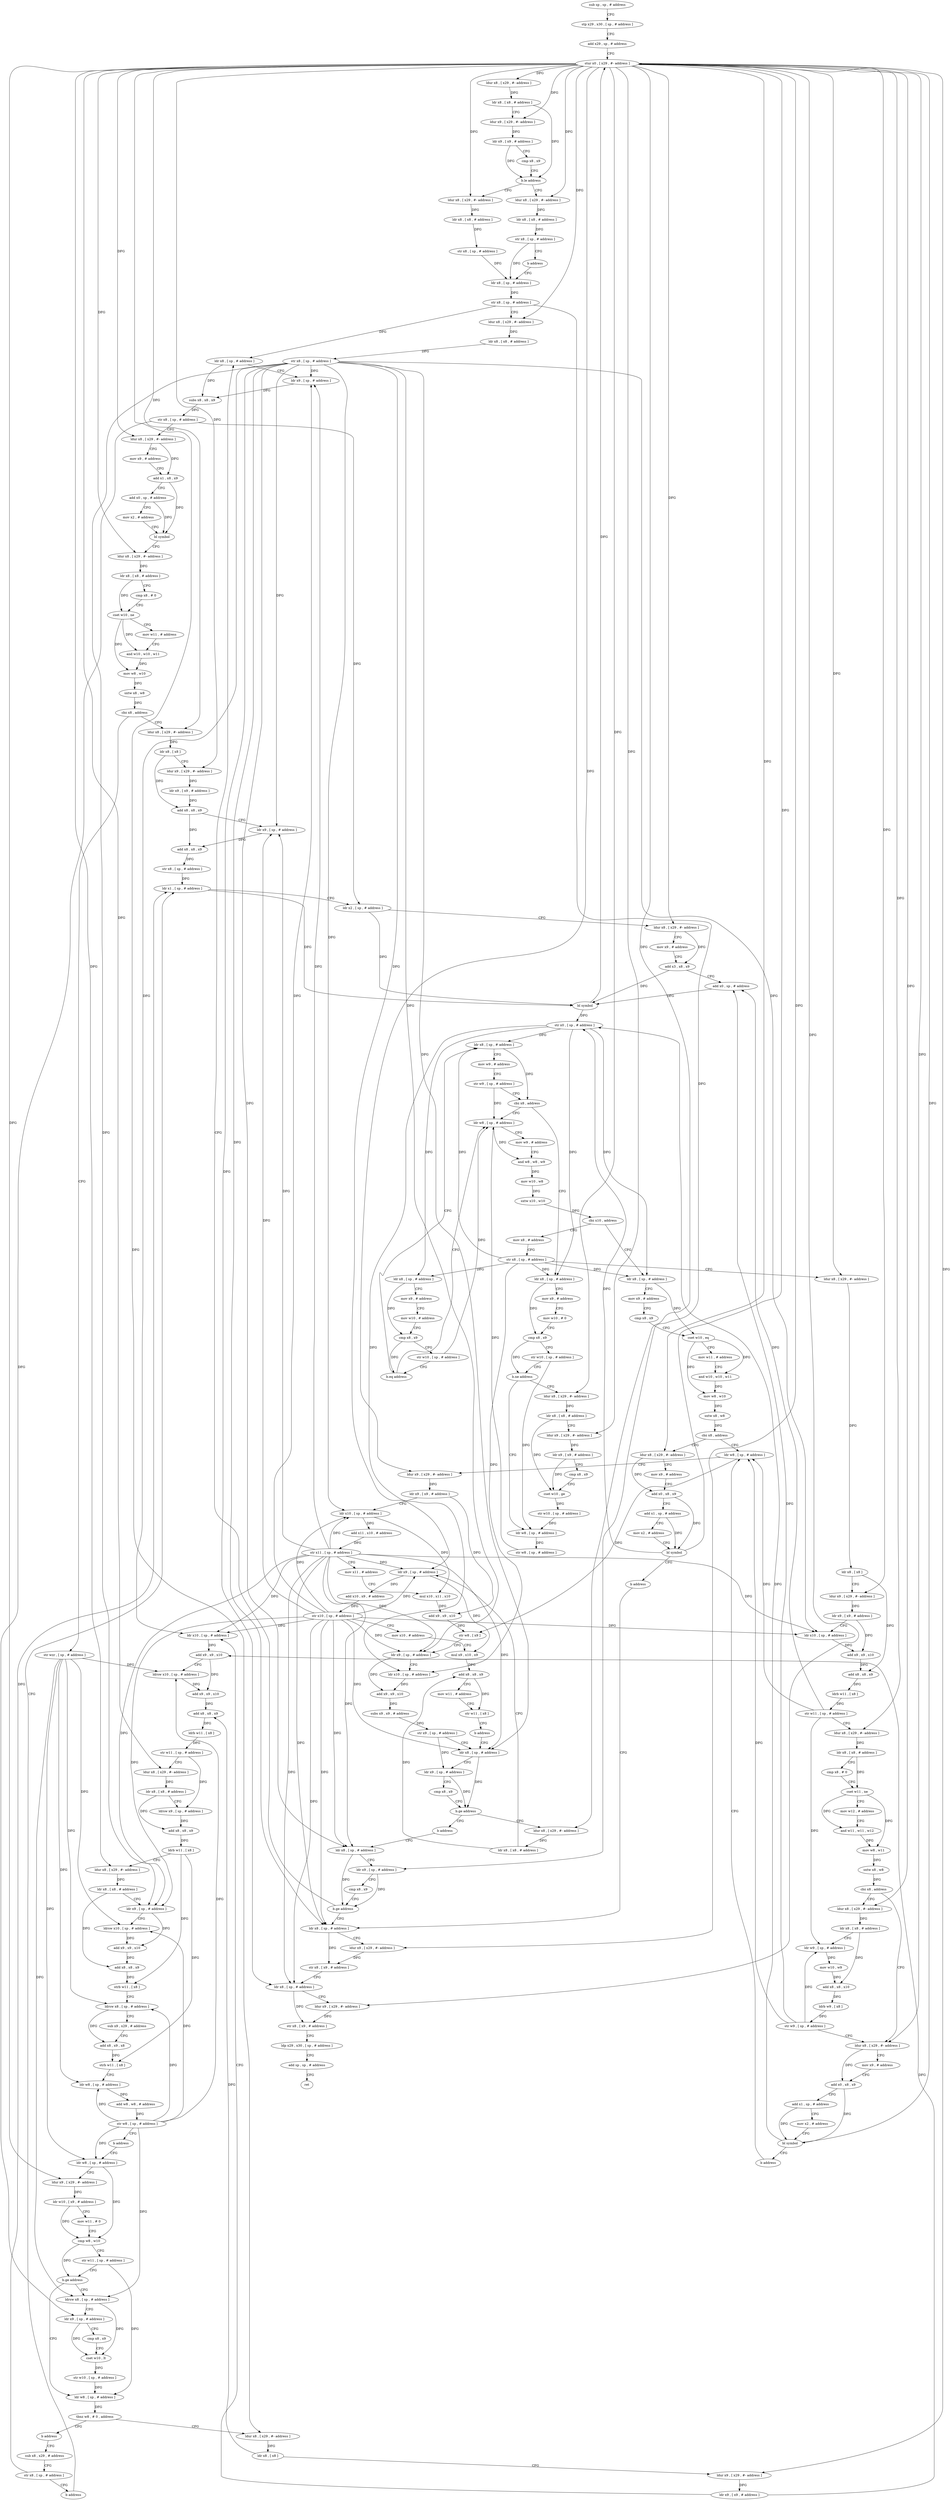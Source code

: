 digraph "func" {
"4459576" [label = "sub sp , sp , # address" ]
"4459580" [label = "stp x29 , x30 , [ sp , # address ]" ]
"4459584" [label = "add x29 , sp , # address" ]
"4459588" [label = "stur x0 , [ x29 , #- address ]" ]
"4459592" [label = "ldur x8 , [ x29 , #- address ]" ]
"4459596" [label = "ldr x8 , [ x8 , # address ]" ]
"4459600" [label = "ldur x9 , [ x29 , #- address ]" ]
"4459604" [label = "ldr x9 , [ x9 , # address ]" ]
"4459608" [label = "cmp x8 , x9" ]
"4459612" [label = "b.le address" ]
"4459632" [label = "ldur x8 , [ x29 , #- address ]" ]
"4459616" [label = "ldur x8 , [ x29 , #- address ]" ]
"4459636" [label = "ldr x8 , [ x8 , # address ]" ]
"4459640" [label = "str x8 , [ sp , # address ]" ]
"4459644" [label = "ldr x8 , [ sp , # address ]" ]
"4459620" [label = "ldr x8 , [ x8 , # address ]" ]
"4459624" [label = "str x8 , [ sp , # address ]" ]
"4459628" [label = "b address" ]
"4460468" [label = "ldr x8 , [ sp , # address ]" ]
"4460472" [label = "ldur x9 , [ x29 , #- address ]" ]
"4460476" [label = "str x8 , [ x9 , # address ]" ]
"4460480" [label = "ldr x8 , [ sp , # address ]" ]
"4460484" [label = "ldur x9 , [ x29 , #- address ]" ]
"4460488" [label = "str x8 , [ x9 , # address ]" ]
"4460492" [label = "ldp x29 , x30 , [ sp , # address ]" ]
"4460496" [label = "add sp , sp , # address" ]
"4460500" [label = "ret" ]
"4459680" [label = "ldr x8 , [ sp , # address ]" ]
"4459684" [label = "ldr x9 , [ sp , # address ]" ]
"4459688" [label = "subs x8 , x8 , x9" ]
"4459692" [label = "str x8 , [ sp , # address ]" ]
"4459696" [label = "ldur x8 , [ x29 , #- address ]" ]
"4459700" [label = "mov x9 , # address" ]
"4459704" [label = "add x1 , x8 , x9" ]
"4459708" [label = "add x0 , sp , # address" ]
"4459712" [label = "mov x2 , # address" ]
"4459716" [label = "bl symbol" ]
"4459720" [label = "ldur x8 , [ x29 , #- address ]" ]
"4459724" [label = "ldr x8 , [ x8 , # address ]" ]
"4459728" [label = "cmp x8 , # 0" ]
"4459732" [label = "cset w10 , ne" ]
"4459736" [label = "mov w11 , # address" ]
"4459740" [label = "and w10 , w10 , w11" ]
"4459744" [label = "mov w8 , w10" ]
"4459748" [label = "sxtw x8 , w8" ]
"4459752" [label = "cbz x8 , address" ]
"4459956" [label = "ldur x8 , [ x29 , #- address ]" ]
"4459756" [label = "str wzr , [ sp , # address ]" ]
"4459648" [label = "str x8 , [ sp , # address ]" ]
"4459652" [label = "ldur x8 , [ x29 , #- address ]" ]
"4459656" [label = "ldr x8 , [ x8 , # address ]" ]
"4459660" [label = "str x8 , [ sp , # address ]" ]
"4459664" [label = "ldr x8 , [ sp , # address ]" ]
"4459960" [label = "ldr x8 , [ x8 ]" ]
"4459964" [label = "ldur x9 , [ x29 , #- address ]" ]
"4459968" [label = "ldr x9 , [ x9 , # address ]" ]
"4459972" [label = "add x8 , x8 , x9" ]
"4459976" [label = "ldr x9 , [ sp , # address ]" ]
"4459980" [label = "add x8 , x8 , x9" ]
"4459984" [label = "str x8 , [ sp , # address ]" ]
"4459988" [label = "ldr x1 , [ sp , # address ]" ]
"4459760" [label = "ldr w8 , [ sp , # address ]" ]
"4460120" [label = "ldr w8 , [ sp , # address ]" ]
"4460124" [label = "mov w9 , # address" ]
"4460128" [label = "and w8 , w8 , w9" ]
"4460132" [label = "mov w10 , w8" ]
"4460136" [label = "sxtw x10 , w10" ]
"4460140" [label = "cbz x10 , address" ]
"4460280" [label = "ldr x8 , [ sp , # address ]" ]
"4460144" [label = "mov x8 , # address" ]
"4460044" [label = "ldr x8 , [ sp , # address ]" ]
"4460048" [label = "mov w9 , # address" ]
"4460052" [label = "str w9 , [ sp , # address ]" ]
"4460056" [label = "cbz x8 , address" ]
"4460060" [label = "ldr x8 , [ sp , # address ]" ]
"4459808" [label = "ldr w8 , [ sp , # address ]" ]
"4459812" [label = "tbnz w8 , # 0 , address" ]
"4459820" [label = "ldur x8 , [ x29 , #- address ]" ]
"4459816" [label = "b address" ]
"4459788" [label = "ldrsw x8 , [ sp , # address ]" ]
"4459792" [label = "ldr x9 , [ sp , # address ]" ]
"4459796" [label = "cmp x8 , x9" ]
"4459800" [label = "cset w10 , lt" ]
"4459804" [label = "str w10 , [ sp , # address ]" ]
"4460284" [label = "mov x9 , # address" ]
"4460288" [label = "cmp x8 , x9" ]
"4460292" [label = "cset w10 , eq" ]
"4460296" [label = "mov w11 , # address" ]
"4460300" [label = "and w10 , w10 , w11" ]
"4460304" [label = "mov w8 , w10" ]
"4460308" [label = "sxtw x8 , w8" ]
"4460312" [label = "cbz x8 , address" ]
"4460344" [label = "ldr w8 , [ sp , # address ]" ]
"4460316" [label = "ldur x8 , [ x29 , #- address ]" ]
"4460148" [label = "str x8 , [ sp , # address ]" ]
"4460152" [label = "ldur x8 , [ x29 , #- address ]" ]
"4460156" [label = "ldr x8 , [ x8 ]" ]
"4460160" [label = "ldur x9 , [ x29 , #- address ]" ]
"4460164" [label = "ldr x9 , [ x9 , # address ]" ]
"4460168" [label = "ldr x10 , [ sp , # address ]" ]
"4460172" [label = "add x9 , x9 , x10" ]
"4460176" [label = "add x8 , x8 , x9" ]
"4460180" [label = "ldrb w11 , [ x8 ]" ]
"4460184" [label = "str w11 , [ sp , # address ]" ]
"4460188" [label = "ldur x8 , [ x29 , #- address ]" ]
"4460192" [label = "ldr x8 , [ x8 , # address ]" ]
"4460196" [label = "cmp x8 , # 0" ]
"4460200" [label = "cset w11 , ne" ]
"4460204" [label = "mov w12 , # address" ]
"4460208" [label = "and w11 , w11 , w12" ]
"4460212" [label = "mov w8 , w11" ]
"4460216" [label = "sxtw x8 , w8" ]
"4460220" [label = "cbz x8 , address" ]
"4460252" [label = "ldur x8 , [ x29 , #- address ]" ]
"4460224" [label = "ldur x8 , [ x29 , #- address ]" ]
"4460064" [label = "mov x9 , # address" ]
"4460068" [label = "mov w10 , # 0" ]
"4460072" [label = "cmp x8 , x9" ]
"4460076" [label = "str w10 , [ sp , # address ]" ]
"4460080" [label = "b.ne address" ]
"4460112" [label = "ldr w8 , [ sp , # address ]" ]
"4460084" [label = "ldur x8 , [ x29 , #- address ]" ]
"4459824" [label = "ldr x8 , [ x8 ]" ]
"4459828" [label = "ldur x9 , [ x29 , #- address ]" ]
"4459832" [label = "ldr x9 , [ x9 , # address ]" ]
"4459836" [label = "ldr x10 , [ sp , # address ]" ]
"4459840" [label = "add x9 , x9 , x10" ]
"4459844" [label = "ldrsw x10 , [ sp , # address ]" ]
"4459848" [label = "add x9 , x9 , x10" ]
"4459852" [label = "add x8 , x8 , x9" ]
"4459856" [label = "ldrb w11 , [ x8 ]" ]
"4459860" [label = "str w11 , [ sp , # address ]" ]
"4459864" [label = "ldur x8 , [ x29 , #- address ]" ]
"4459868" [label = "ldr x8 , [ x8 , # address ]" ]
"4459872" [label = "ldrsw x9 , [ sp , # address ]" ]
"4459876" [label = "add x8 , x8 , x9" ]
"4459880" [label = "ldrb w11 , [ x8 ]" ]
"4459884" [label = "ldur x8 , [ x29 , #- address ]" ]
"4459888" [label = "ldr x8 , [ x8 , # address ]" ]
"4459892" [label = "ldr x9 , [ sp , # address ]" ]
"4459896" [label = "ldrsw x10 , [ sp , # address ]" ]
"4459900" [label = "add x9 , x9 , x10" ]
"4459904" [label = "add x8 , x8 , x9" ]
"4459908" [label = "strb w11 , [ x8 ]" ]
"4459912" [label = "ldrsw x8 , [ sp , # address ]" ]
"4459916" [label = "sub x9 , x29 , # address" ]
"4459920" [label = "add x8 , x9 , x8" ]
"4459924" [label = "strb w11 , [ x8 ]" ]
"4459928" [label = "ldr w8 , [ sp , # address ]" ]
"4459932" [label = "add w8 , w8 , # address" ]
"4459936" [label = "str w8 , [ sp , # address ]" ]
"4459940" [label = "b address" ]
"4459944" [label = "sub x8 , x29 , # address" ]
"4460348" [label = "ldur x9 , [ x29 , #- address ]" ]
"4460352" [label = "ldr x9 , [ x9 , # address ]" ]
"4460356" [label = "ldr x10 , [ sp , # address ]" ]
"4460360" [label = "add x11 , x10 , # address" ]
"4460364" [label = "str x11 , [ sp , # address ]" ]
"4460368" [label = "mov x11 , # address" ]
"4460372" [label = "mul x10 , x11 , x10" ]
"4460376" [label = "add x9 , x9 , x10" ]
"4460380" [label = "str w8 , [ x9 ]" ]
"4460384" [label = "ldr x9 , [ sp , # address ]" ]
"4460388" [label = "ldr x10 , [ sp , # address ]" ]
"4460392" [label = "add x9 , x9 , x10" ]
"4460396" [label = "subs x9 , x9 , # address" ]
"4460400" [label = "str x9 , [ sp , # address ]" ]
"4460404" [label = "ldr x8 , [ sp , # address ]" ]
"4460320" [label = "mov x9 , # address" ]
"4460324" [label = "add x0 , x8 , x9" ]
"4460328" [label = "add x1 , sp , # address" ]
"4460332" [label = "mov x2 , # address" ]
"4460336" [label = "bl symbol" ]
"4460340" [label = "b address" ]
"4460256" [label = "mov x9 , # address" ]
"4460260" [label = "add x0 , x8 , x9" ]
"4460264" [label = "add x1 , sp , # address" ]
"4460268" [label = "mov x2 , # address" ]
"4460272" [label = "bl symbol" ]
"4460276" [label = "b address" ]
"4460228" [label = "ldr x8 , [ x8 , # address ]" ]
"4460232" [label = "ldr w9 , [ sp , # address ]" ]
"4460236" [label = "mov w10 , w9" ]
"4460240" [label = "add x8 , x8 , x10" ]
"4460244" [label = "ldrb w9 , [ x8 ]" ]
"4460248" [label = "str w9 , [ sp , # address ]" ]
"4460116" [label = "str w8 , [ sp , # address ]" ]
"4460088" [label = "ldr x8 , [ x8 , # address ]" ]
"4460092" [label = "ldur x9 , [ x29 , #- address ]" ]
"4460096" [label = "ldr x9 , [ x9 , # address ]" ]
"4460100" [label = "cmp x8 , x9" ]
"4460104" [label = "cset w10 , ge" ]
"4460108" [label = "str w10 , [ sp , # address ]" ]
"4459764" [label = "ldur x9 , [ x29 , #- address ]" ]
"4459768" [label = "ldr w10 , [ x9 , # address ]" ]
"4459772" [label = "mov w11 , # 0" ]
"4459776" [label = "cmp w8 , w10" ]
"4459780" [label = "str w11 , [ sp , # address ]" ]
"4459784" [label = "b.ge address" ]
"4459948" [label = "str x8 , [ sp , # address ]" ]
"4459952" [label = "b address" ]
"4460464" [label = "b address" ]
"4460420" [label = "ldur x8 , [ x29 , #- address ]" ]
"4460424" [label = "ldr x8 , [ x8 , # address ]" ]
"4460428" [label = "ldr x9 , [ sp , # address ]" ]
"4460432" [label = "add x10 , x9 , # address" ]
"4460436" [label = "str x10 , [ sp , # address ]" ]
"4460440" [label = "mov x10 , # address" ]
"4460444" [label = "mul x9 , x10 , x9" ]
"4460448" [label = "add x8 , x8 , x9" ]
"4460452" [label = "mov w11 , # address" ]
"4460456" [label = "str w11 , [ x8 ]" ]
"4460460" [label = "b address" ]
"4459992" [label = "ldr x2 , [ sp , # address ]" ]
"4459996" [label = "ldur x8 , [ x29 , #- address ]" ]
"4460000" [label = "mov x9 , # address" ]
"4460004" [label = "add x3 , x8 , x9" ]
"4460008" [label = "add x0 , sp , # address" ]
"4460012" [label = "bl symbol" ]
"4460016" [label = "str x0 , [ sp , # address ]" ]
"4460020" [label = "ldr x8 , [ sp , # address ]" ]
"4460024" [label = "mov x9 , # address" ]
"4460028" [label = "mov w10 , # address" ]
"4460032" [label = "cmp x8 , x9" ]
"4460036" [label = "str w10 , [ sp , # address ]" ]
"4460040" [label = "b.eq address" ]
"4459668" [label = "ldr x9 , [ sp , # address ]" ]
"4459672" [label = "cmp x8 , x9" ]
"4459676" [label = "b.ge address" ]
"4460408" [label = "ldr x9 , [ sp , # address ]" ]
"4460412" [label = "cmp x8 , x9" ]
"4460416" [label = "b.ge address" ]
"4459576" -> "4459580" [ label = "CFG" ]
"4459580" -> "4459584" [ label = "CFG" ]
"4459584" -> "4459588" [ label = "CFG" ]
"4459588" -> "4459592" [ label = "DFG" ]
"4459588" -> "4459600" [ label = "DFG" ]
"4459588" -> "4459632" [ label = "DFG" ]
"4459588" -> "4459616" [ label = "DFG" ]
"4459588" -> "4459652" [ label = "DFG" ]
"4459588" -> "4460472" [ label = "DFG" ]
"4459588" -> "4460484" [ label = "DFG" ]
"4459588" -> "4459696" [ label = "DFG" ]
"4459588" -> "4459720" [ label = "DFG" ]
"4459588" -> "4459956" [ label = "DFG" ]
"4459588" -> "4459964" [ label = "DFG" ]
"4459588" -> "4459996" [ label = "DFG" ]
"4459588" -> "4459764" [ label = "DFG" ]
"4459588" -> "4460152" [ label = "DFG" ]
"4459588" -> "4460160" [ label = "DFG" ]
"4459588" -> "4460188" [ label = "DFG" ]
"4459588" -> "4459820" [ label = "DFG" ]
"4459588" -> "4459828" [ label = "DFG" ]
"4459588" -> "4459864" [ label = "DFG" ]
"4459588" -> "4459884" [ label = "DFG" ]
"4459588" -> "4460084" [ label = "DFG" ]
"4459588" -> "4460092" [ label = "DFG" ]
"4459588" -> "4460348" [ label = "DFG" ]
"4459588" -> "4460316" [ label = "DFG" ]
"4459588" -> "4460252" [ label = "DFG" ]
"4459588" -> "4460224" [ label = "DFG" ]
"4459588" -> "4460420" [ label = "DFG" ]
"4459592" -> "4459596" [ label = "DFG" ]
"4459596" -> "4459600" [ label = "CFG" ]
"4459596" -> "4459612" [ label = "DFG" ]
"4459600" -> "4459604" [ label = "DFG" ]
"4459604" -> "4459608" [ label = "CFG" ]
"4459604" -> "4459612" [ label = "DFG" ]
"4459608" -> "4459612" [ label = "CFG" ]
"4459612" -> "4459632" [ label = "CFG" ]
"4459612" -> "4459616" [ label = "CFG" ]
"4459632" -> "4459636" [ label = "DFG" ]
"4459616" -> "4459620" [ label = "DFG" ]
"4459636" -> "4459640" [ label = "DFG" ]
"4459640" -> "4459644" [ label = "DFG" ]
"4459644" -> "4459648" [ label = "DFG" ]
"4459620" -> "4459624" [ label = "DFG" ]
"4459624" -> "4459628" [ label = "CFG" ]
"4459624" -> "4459644" [ label = "DFG" ]
"4459628" -> "4459644" [ label = "CFG" ]
"4460468" -> "4460472" [ label = "CFG" ]
"4460468" -> "4460476" [ label = "DFG" ]
"4460472" -> "4460476" [ label = "DFG" ]
"4460476" -> "4460480" [ label = "CFG" ]
"4460480" -> "4460484" [ label = "CFG" ]
"4460480" -> "4460488" [ label = "DFG" ]
"4460484" -> "4460488" [ label = "DFG" ]
"4460488" -> "4460492" [ label = "CFG" ]
"4460492" -> "4460496" [ label = "CFG" ]
"4460496" -> "4460500" [ label = "CFG" ]
"4459680" -> "4459684" [ label = "CFG" ]
"4459680" -> "4459688" [ label = "DFG" ]
"4459684" -> "4459688" [ label = "DFG" ]
"4459688" -> "4459692" [ label = "DFG" ]
"4459692" -> "4459696" [ label = "CFG" ]
"4459692" -> "4459992" [ label = "DFG" ]
"4459692" -> "4459792" [ label = "DFG" ]
"4459696" -> "4459700" [ label = "CFG" ]
"4459696" -> "4459704" [ label = "DFG" ]
"4459700" -> "4459704" [ label = "CFG" ]
"4459704" -> "4459708" [ label = "CFG" ]
"4459704" -> "4459716" [ label = "DFG" ]
"4459708" -> "4459712" [ label = "CFG" ]
"4459708" -> "4459716" [ label = "DFG" ]
"4459712" -> "4459716" [ label = "CFG" ]
"4459716" -> "4459720" [ label = "CFG" ]
"4459720" -> "4459724" [ label = "DFG" ]
"4459724" -> "4459728" [ label = "CFG" ]
"4459724" -> "4459732" [ label = "DFG" ]
"4459728" -> "4459732" [ label = "CFG" ]
"4459732" -> "4459736" [ label = "CFG" ]
"4459732" -> "4459740" [ label = "DFG" ]
"4459732" -> "4459744" [ label = "DFG" ]
"4459736" -> "4459740" [ label = "CFG" ]
"4459740" -> "4459744" [ label = "DFG" ]
"4459744" -> "4459748" [ label = "DFG" ]
"4459748" -> "4459752" [ label = "DFG" ]
"4459752" -> "4459956" [ label = "CFG" ]
"4459752" -> "4459756" [ label = "CFG" ]
"4459956" -> "4459960" [ label = "DFG" ]
"4459756" -> "4459760" [ label = "DFG" ]
"4459756" -> "4459788" [ label = "DFG" ]
"4459756" -> "4459844" [ label = "DFG" ]
"4459756" -> "4459896" [ label = "DFG" ]
"4459756" -> "4459912" [ label = "DFG" ]
"4459756" -> "4459928" [ label = "DFG" ]
"4459648" -> "4459652" [ label = "CFG" ]
"4459648" -> "4459668" [ label = "DFG" ]
"4459648" -> "4459680" [ label = "DFG" ]
"4459652" -> "4459656" [ label = "DFG" ]
"4459656" -> "4459660" [ label = "DFG" ]
"4459660" -> "4459664" [ label = "DFG" ]
"4459660" -> "4460468" [ label = "DFG" ]
"4459660" -> "4460480" [ label = "DFG" ]
"4459660" -> "4459684" [ label = "DFG" ]
"4459660" -> "4459976" [ label = "DFG" ]
"4459660" -> "4460168" [ label = "DFG" ]
"4459660" -> "4459836" [ label = "DFG" ]
"4459660" -> "4459892" [ label = "DFG" ]
"4459660" -> "4460356" [ label = "DFG" ]
"4459660" -> "4460384" [ label = "DFG" ]
"4459660" -> "4460404" [ label = "DFG" ]
"4459660" -> "4460428" [ label = "DFG" ]
"4459664" -> "4459668" [ label = "CFG" ]
"4459664" -> "4459676" [ label = "DFG" ]
"4459960" -> "4459964" [ label = "CFG" ]
"4459960" -> "4459972" [ label = "DFG" ]
"4459964" -> "4459968" [ label = "DFG" ]
"4459968" -> "4459972" [ label = "DFG" ]
"4459972" -> "4459976" [ label = "CFG" ]
"4459972" -> "4459980" [ label = "DFG" ]
"4459976" -> "4459980" [ label = "DFG" ]
"4459980" -> "4459984" [ label = "DFG" ]
"4459984" -> "4459988" [ label = "DFG" ]
"4459988" -> "4459992" [ label = "CFG" ]
"4459988" -> "4460012" [ label = "DFG" ]
"4459760" -> "4459764" [ label = "CFG" ]
"4459760" -> "4459776" [ label = "DFG" ]
"4460120" -> "4460124" [ label = "CFG" ]
"4460120" -> "4460128" [ label = "DFG" ]
"4460124" -> "4460128" [ label = "CFG" ]
"4460128" -> "4460132" [ label = "DFG" ]
"4460132" -> "4460136" [ label = "DFG" ]
"4460136" -> "4460140" [ label = "DFG" ]
"4460140" -> "4460280" [ label = "CFG" ]
"4460140" -> "4460144" [ label = "CFG" ]
"4460280" -> "4460284" [ label = "CFG" ]
"4460280" -> "4460292" [ label = "DFG" ]
"4460144" -> "4460148" [ label = "CFG" ]
"4460044" -> "4460048" [ label = "CFG" ]
"4460044" -> "4460056" [ label = "DFG" ]
"4460048" -> "4460052" [ label = "CFG" ]
"4460052" -> "4460056" [ label = "CFG" ]
"4460052" -> "4460120" [ label = "DFG" ]
"4460056" -> "4460120" [ label = "CFG" ]
"4460056" -> "4460060" [ label = "CFG" ]
"4460060" -> "4460064" [ label = "CFG" ]
"4460060" -> "4460072" [ label = "DFG" ]
"4459808" -> "4459812" [ label = "DFG" ]
"4459812" -> "4459820" [ label = "CFG" ]
"4459812" -> "4459816" [ label = "CFG" ]
"4459820" -> "4459824" [ label = "DFG" ]
"4459816" -> "4459944" [ label = "CFG" ]
"4459788" -> "4459792" [ label = "CFG" ]
"4459788" -> "4459800" [ label = "DFG" ]
"4459792" -> "4459796" [ label = "CFG" ]
"4459792" -> "4459800" [ label = "DFG" ]
"4459796" -> "4459800" [ label = "CFG" ]
"4459800" -> "4459804" [ label = "DFG" ]
"4459804" -> "4459808" [ label = "DFG" ]
"4460284" -> "4460288" [ label = "CFG" ]
"4460288" -> "4460292" [ label = "CFG" ]
"4460292" -> "4460296" [ label = "CFG" ]
"4460292" -> "4460300" [ label = "DFG" ]
"4460292" -> "4460304" [ label = "DFG" ]
"4460296" -> "4460300" [ label = "CFG" ]
"4460300" -> "4460304" [ label = "DFG" ]
"4460304" -> "4460308" [ label = "DFG" ]
"4460308" -> "4460312" [ label = "DFG" ]
"4460312" -> "4460344" [ label = "CFG" ]
"4460312" -> "4460316" [ label = "CFG" ]
"4460344" -> "4460348" [ label = "CFG" ]
"4460344" -> "4460380" [ label = "DFG" ]
"4460316" -> "4460320" [ label = "CFG" ]
"4460316" -> "4460324" [ label = "DFG" ]
"4460148" -> "4460152" [ label = "CFG" ]
"4460148" -> "4460020" [ label = "DFG" ]
"4460148" -> "4460044" [ label = "DFG" ]
"4460148" -> "4460280" [ label = "DFG" ]
"4460148" -> "4460060" [ label = "DFG" ]
"4460148" -> "4460388" [ label = "DFG" ]
"4460152" -> "4460156" [ label = "DFG" ]
"4460156" -> "4460160" [ label = "CFG" ]
"4460156" -> "4460176" [ label = "DFG" ]
"4460160" -> "4460164" [ label = "DFG" ]
"4460164" -> "4460168" [ label = "CFG" ]
"4460164" -> "4460172" [ label = "DFG" ]
"4460168" -> "4460172" [ label = "DFG" ]
"4460172" -> "4460176" [ label = "DFG" ]
"4460176" -> "4460180" [ label = "DFG" ]
"4460180" -> "4460184" [ label = "DFG" ]
"4460184" -> "4460188" [ label = "CFG" ]
"4460184" -> "4460008" [ label = "DFG" ]
"4460184" -> "4460344" [ label = "DFG" ]
"4460184" -> "4460232" [ label = "DFG" ]
"4460188" -> "4460192" [ label = "DFG" ]
"4460192" -> "4460196" [ label = "CFG" ]
"4460192" -> "4460200" [ label = "DFG" ]
"4460196" -> "4460200" [ label = "CFG" ]
"4460200" -> "4460204" [ label = "CFG" ]
"4460200" -> "4460208" [ label = "DFG" ]
"4460200" -> "4460212" [ label = "DFG" ]
"4460204" -> "4460208" [ label = "CFG" ]
"4460208" -> "4460212" [ label = "DFG" ]
"4460212" -> "4460216" [ label = "DFG" ]
"4460216" -> "4460220" [ label = "DFG" ]
"4460220" -> "4460252" [ label = "CFG" ]
"4460220" -> "4460224" [ label = "CFG" ]
"4460252" -> "4460256" [ label = "CFG" ]
"4460252" -> "4460260" [ label = "DFG" ]
"4460224" -> "4460228" [ label = "DFG" ]
"4460064" -> "4460068" [ label = "CFG" ]
"4460068" -> "4460072" [ label = "CFG" ]
"4460072" -> "4460076" [ label = "CFG" ]
"4460072" -> "4460080" [ label = "DFG" ]
"4460076" -> "4460080" [ label = "CFG" ]
"4460076" -> "4460112" [ label = "DFG" ]
"4460080" -> "4460112" [ label = "CFG" ]
"4460080" -> "4460084" [ label = "CFG" ]
"4460112" -> "4460116" [ label = "DFG" ]
"4460084" -> "4460088" [ label = "DFG" ]
"4459824" -> "4459828" [ label = "CFG" ]
"4459824" -> "4459852" [ label = "DFG" ]
"4459828" -> "4459832" [ label = "DFG" ]
"4459832" -> "4459836" [ label = "CFG" ]
"4459832" -> "4459840" [ label = "DFG" ]
"4459836" -> "4459840" [ label = "DFG" ]
"4459840" -> "4459844" [ label = "CFG" ]
"4459840" -> "4459848" [ label = "DFG" ]
"4459844" -> "4459848" [ label = "DFG" ]
"4459848" -> "4459852" [ label = "DFG" ]
"4459852" -> "4459856" [ label = "DFG" ]
"4459856" -> "4459860" [ label = "DFG" ]
"4459860" -> "4459864" [ label = "CFG" ]
"4459860" -> "4459872" [ label = "DFG" ]
"4459864" -> "4459868" [ label = "DFG" ]
"4459868" -> "4459872" [ label = "CFG" ]
"4459868" -> "4459876" [ label = "DFG" ]
"4459872" -> "4459876" [ label = "DFG" ]
"4459876" -> "4459880" [ label = "DFG" ]
"4459880" -> "4459884" [ label = "CFG" ]
"4459880" -> "4459908" [ label = "DFG" ]
"4459880" -> "4459924" [ label = "DFG" ]
"4459884" -> "4459888" [ label = "DFG" ]
"4459888" -> "4459892" [ label = "CFG" ]
"4459888" -> "4459904" [ label = "DFG" ]
"4459892" -> "4459896" [ label = "CFG" ]
"4459892" -> "4459900" [ label = "DFG" ]
"4459896" -> "4459900" [ label = "DFG" ]
"4459900" -> "4459904" [ label = "DFG" ]
"4459904" -> "4459908" [ label = "DFG" ]
"4459908" -> "4459912" [ label = "CFG" ]
"4459912" -> "4459916" [ label = "CFG" ]
"4459912" -> "4459920" [ label = "DFG" ]
"4459916" -> "4459920" [ label = "CFG" ]
"4459920" -> "4459924" [ label = "DFG" ]
"4459924" -> "4459928" [ label = "CFG" ]
"4459928" -> "4459932" [ label = "DFG" ]
"4459932" -> "4459936" [ label = "DFG" ]
"4459936" -> "4459940" [ label = "CFG" ]
"4459936" -> "4459760" [ label = "DFG" ]
"4459936" -> "4459788" [ label = "DFG" ]
"4459936" -> "4459844" [ label = "DFG" ]
"4459936" -> "4459896" [ label = "DFG" ]
"4459936" -> "4459912" [ label = "DFG" ]
"4459936" -> "4459928" [ label = "DFG" ]
"4459940" -> "4459760" [ label = "CFG" ]
"4459944" -> "4459948" [ label = "CFG" ]
"4460348" -> "4460352" [ label = "DFG" ]
"4460352" -> "4460356" [ label = "CFG" ]
"4460352" -> "4460376" [ label = "DFG" ]
"4460356" -> "4460360" [ label = "DFG" ]
"4460356" -> "4460372" [ label = "DFG" ]
"4460360" -> "4460364" [ label = "DFG" ]
"4460364" -> "4460368" [ label = "CFG" ]
"4460364" -> "4459664" [ label = "DFG" ]
"4460364" -> "4460468" [ label = "DFG" ]
"4460364" -> "4460480" [ label = "DFG" ]
"4460364" -> "4459684" [ label = "DFG" ]
"4460364" -> "4459976" [ label = "DFG" ]
"4460364" -> "4460168" [ label = "DFG" ]
"4460364" -> "4459836" [ label = "DFG" ]
"4460364" -> "4459892" [ label = "DFG" ]
"4460364" -> "4460356" [ label = "DFG" ]
"4460364" -> "4460384" [ label = "DFG" ]
"4460364" -> "4460404" [ label = "DFG" ]
"4460364" -> "4460428" [ label = "DFG" ]
"4460368" -> "4460372" [ label = "CFG" ]
"4460372" -> "4460376" [ label = "DFG" ]
"4460376" -> "4460380" [ label = "DFG" ]
"4460380" -> "4460384" [ label = "CFG" ]
"4460384" -> "4460388" [ label = "CFG" ]
"4460384" -> "4460392" [ label = "DFG" ]
"4460388" -> "4460392" [ label = "DFG" ]
"4460392" -> "4460396" [ label = "DFG" ]
"4460396" -> "4460400" [ label = "DFG" ]
"4460400" -> "4460404" [ label = "CFG" ]
"4460400" -> "4460408" [ label = "DFG" ]
"4460404" -> "4460408" [ label = "CFG" ]
"4460404" -> "4460416" [ label = "DFG" ]
"4460320" -> "4460324" [ label = "CFG" ]
"4460324" -> "4460328" [ label = "CFG" ]
"4460324" -> "4460336" [ label = "DFG" ]
"4460328" -> "4460332" [ label = "CFG" ]
"4460328" -> "4460336" [ label = "DFG" ]
"4460332" -> "4460336" [ label = "CFG" ]
"4460336" -> "4460340" [ label = "CFG" ]
"4460336" -> "4459588" [ label = "DFG" ]
"4460336" -> "4460016" [ label = "DFG" ]
"4460340" -> "4460468" [ label = "CFG" ]
"4460256" -> "4460260" [ label = "CFG" ]
"4460260" -> "4460264" [ label = "CFG" ]
"4460260" -> "4460272" [ label = "DFG" ]
"4460264" -> "4460268" [ label = "CFG" ]
"4460264" -> "4460272" [ label = "DFG" ]
"4460268" -> "4460272" [ label = "CFG" ]
"4460272" -> "4460276" [ label = "CFG" ]
"4460272" -> "4459588" [ label = "DFG" ]
"4460272" -> "4460016" [ label = "DFG" ]
"4460276" -> "4460344" [ label = "CFG" ]
"4460228" -> "4460232" [ label = "CFG" ]
"4460228" -> "4460240" [ label = "DFG" ]
"4460232" -> "4460236" [ label = "DFG" ]
"4460236" -> "4460240" [ label = "DFG" ]
"4460240" -> "4460244" [ label = "DFG" ]
"4460244" -> "4460248" [ label = "DFG" ]
"4460248" -> "4460252" [ label = "CFG" ]
"4460248" -> "4460008" [ label = "DFG" ]
"4460248" -> "4460344" [ label = "DFG" ]
"4460248" -> "4460232" [ label = "DFG" ]
"4460116" -> "4460120" [ label = "DFG" ]
"4460088" -> "4460092" [ label = "CFG" ]
"4460088" -> "4460104" [ label = "DFG" ]
"4460092" -> "4460096" [ label = "DFG" ]
"4460096" -> "4460100" [ label = "CFG" ]
"4460096" -> "4460104" [ label = "DFG" ]
"4460100" -> "4460104" [ label = "CFG" ]
"4460104" -> "4460108" [ label = "DFG" ]
"4460108" -> "4460112" [ label = "DFG" ]
"4459764" -> "4459768" [ label = "DFG" ]
"4459768" -> "4459772" [ label = "CFG" ]
"4459768" -> "4459776" [ label = "DFG" ]
"4459772" -> "4459776" [ label = "CFG" ]
"4459776" -> "4459780" [ label = "CFG" ]
"4459776" -> "4459784" [ label = "DFG" ]
"4459780" -> "4459784" [ label = "CFG" ]
"4459780" -> "4459808" [ label = "DFG" ]
"4459784" -> "4459808" [ label = "CFG" ]
"4459784" -> "4459788" [ label = "CFG" ]
"4459948" -> "4459952" [ label = "CFG" ]
"4459948" -> "4459988" [ label = "DFG" ]
"4459952" -> "4459988" [ label = "CFG" ]
"4460464" -> "4459664" [ label = "CFG" ]
"4460420" -> "4460424" [ label = "DFG" ]
"4460424" -> "4460428" [ label = "CFG" ]
"4460424" -> "4460448" [ label = "DFG" ]
"4460428" -> "4460432" [ label = "DFG" ]
"4460428" -> "4460444" [ label = "DFG" ]
"4460432" -> "4460436" [ label = "DFG" ]
"4460436" -> "4460440" [ label = "CFG" ]
"4460436" -> "4459664" [ label = "DFG" ]
"4460436" -> "4460468" [ label = "DFG" ]
"4460436" -> "4460480" [ label = "DFG" ]
"4460436" -> "4459684" [ label = "DFG" ]
"4460436" -> "4459976" [ label = "DFG" ]
"4460436" -> "4460168" [ label = "DFG" ]
"4460436" -> "4459836" [ label = "DFG" ]
"4460436" -> "4459892" [ label = "DFG" ]
"4460436" -> "4460356" [ label = "DFG" ]
"4460436" -> "4460384" [ label = "DFG" ]
"4460436" -> "4460404" [ label = "DFG" ]
"4460436" -> "4460428" [ label = "DFG" ]
"4460440" -> "4460444" [ label = "CFG" ]
"4460444" -> "4460448" [ label = "DFG" ]
"4460448" -> "4460452" [ label = "CFG" ]
"4460448" -> "4460456" [ label = "DFG" ]
"4460452" -> "4460456" [ label = "CFG" ]
"4460456" -> "4460460" [ label = "CFG" ]
"4460460" -> "4460404" [ label = "CFG" ]
"4459992" -> "4459996" [ label = "CFG" ]
"4459992" -> "4460012" [ label = "DFG" ]
"4459996" -> "4460000" [ label = "CFG" ]
"4459996" -> "4460004" [ label = "DFG" ]
"4460000" -> "4460004" [ label = "CFG" ]
"4460004" -> "4460008" [ label = "CFG" ]
"4460004" -> "4460012" [ label = "DFG" ]
"4460008" -> "4460012" [ label = "DFG" ]
"4460012" -> "4460016" [ label = "DFG" ]
"4460012" -> "4459588" [ label = "DFG" ]
"4460016" -> "4460020" [ label = "DFG" ]
"4460016" -> "4460044" [ label = "DFG" ]
"4460016" -> "4460280" [ label = "DFG" ]
"4460016" -> "4460060" [ label = "DFG" ]
"4460016" -> "4460388" [ label = "DFG" ]
"4460020" -> "4460024" [ label = "CFG" ]
"4460020" -> "4460032" [ label = "DFG" ]
"4460024" -> "4460028" [ label = "CFG" ]
"4460028" -> "4460032" [ label = "CFG" ]
"4460032" -> "4460036" [ label = "CFG" ]
"4460032" -> "4460040" [ label = "DFG" ]
"4460036" -> "4460040" [ label = "CFG" ]
"4460036" -> "4460120" [ label = "DFG" ]
"4460040" -> "4460120" [ label = "CFG" ]
"4460040" -> "4460044" [ label = "CFG" ]
"4459668" -> "4459672" [ label = "CFG" ]
"4459668" -> "4459676" [ label = "DFG" ]
"4459672" -> "4459676" [ label = "CFG" ]
"4459676" -> "4460468" [ label = "CFG" ]
"4459676" -> "4459680" [ label = "CFG" ]
"4460408" -> "4460412" [ label = "CFG" ]
"4460408" -> "4460416" [ label = "DFG" ]
"4460412" -> "4460416" [ label = "CFG" ]
"4460416" -> "4460464" [ label = "CFG" ]
"4460416" -> "4460420" [ label = "CFG" ]
}
